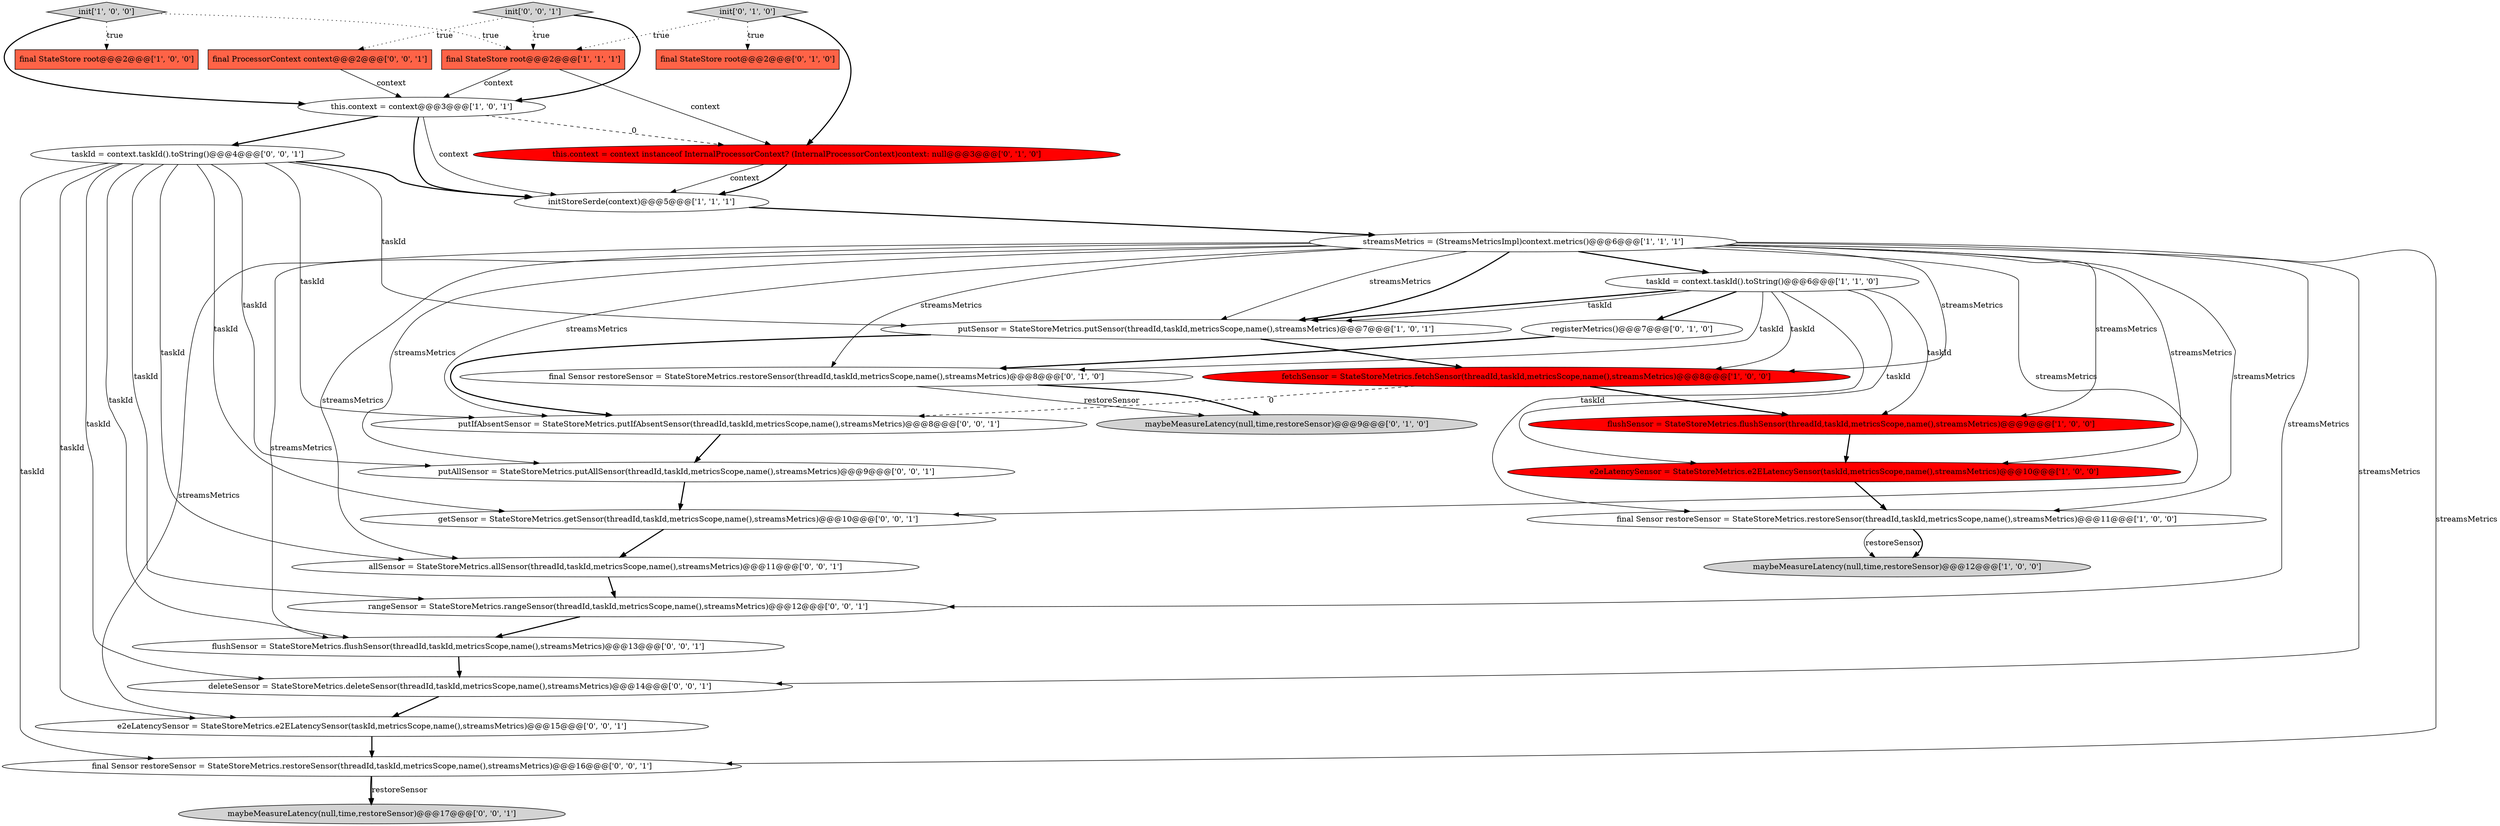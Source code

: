 digraph {
1 [style = filled, label = "init['1', '0', '0']", fillcolor = lightgray, shape = diamond image = "AAA0AAABBB1BBB"];
4 [style = filled, label = "putSensor = StateStoreMetrics.putSensor(threadId,taskId,metricsScope,name(),streamsMetrics)@@@7@@@['1', '0', '1']", fillcolor = white, shape = ellipse image = "AAA0AAABBB1BBB"];
23 [style = filled, label = "final ProcessorContext context@@@2@@@['0', '0', '1']", fillcolor = tomato, shape = box image = "AAA0AAABBB3BBB"];
27 [style = filled, label = "flushSensor = StateStoreMetrics.flushSensor(threadId,taskId,metricsScope,name(),streamsMetrics)@@@13@@@['0', '0', '1']", fillcolor = white, shape = ellipse image = "AAA0AAABBB3BBB"];
21 [style = filled, label = "getSensor = StateStoreMetrics.getSensor(threadId,taskId,metricsScope,name(),streamsMetrics)@@@10@@@['0', '0', '1']", fillcolor = white, shape = ellipse image = "AAA0AAABBB3BBB"];
10 [style = filled, label = "e2eLatencySensor = StateStoreMetrics.e2ELatencySensor(taskId,metricsScope,name(),streamsMetrics)@@@10@@@['1', '0', '0']", fillcolor = red, shape = ellipse image = "AAA1AAABBB1BBB"];
7 [style = filled, label = "this.context = context@@@3@@@['1', '0', '1']", fillcolor = white, shape = ellipse image = "AAA0AAABBB1BBB"];
12 [style = filled, label = "final StateStore root@@@2@@@['1', '1', '1']", fillcolor = tomato, shape = box image = "AAA0AAABBB1BBB"];
16 [style = filled, label = "final Sensor restoreSensor = StateStoreMetrics.restoreSensor(threadId,taskId,metricsScope,name(),streamsMetrics)@@@8@@@['0', '1', '0']", fillcolor = white, shape = ellipse image = "AAA0AAABBB2BBB"];
2 [style = filled, label = "flushSensor = StateStoreMetrics.flushSensor(threadId,taskId,metricsScope,name(),streamsMetrics)@@@9@@@['1', '0', '0']", fillcolor = red, shape = ellipse image = "AAA1AAABBB1BBB"];
8 [style = filled, label = "final StateStore root@@@2@@@['1', '0', '0']", fillcolor = tomato, shape = box image = "AAA0AAABBB1BBB"];
0 [style = filled, label = "final Sensor restoreSensor = StateStoreMetrics.restoreSensor(threadId,taskId,metricsScope,name(),streamsMetrics)@@@11@@@['1', '0', '0']", fillcolor = white, shape = ellipse image = "AAA0AAABBB1BBB"];
26 [style = filled, label = "deleteSensor = StateStoreMetrics.deleteSensor(threadId,taskId,metricsScope,name(),streamsMetrics)@@@14@@@['0', '0', '1']", fillcolor = white, shape = ellipse image = "AAA0AAABBB3BBB"];
17 [style = filled, label = "maybeMeasureLatency(null,time,restoreSensor)@@@9@@@['0', '1', '0']", fillcolor = lightgray, shape = ellipse image = "AAA0AAABBB2BBB"];
25 [style = filled, label = "e2eLatencySensor = StateStoreMetrics.e2ELatencySensor(taskId,metricsScope,name(),streamsMetrics)@@@15@@@['0', '0', '1']", fillcolor = white, shape = ellipse image = "AAA0AAABBB3BBB"];
31 [style = filled, label = "maybeMeasureLatency(null,time,restoreSensor)@@@17@@@['0', '0', '1']", fillcolor = lightgray, shape = ellipse image = "AAA0AAABBB3BBB"];
13 [style = filled, label = "this.context = context instanceof InternalProcessorContext? (InternalProcessorContext)context: null@@@3@@@['0', '1', '0']", fillcolor = red, shape = ellipse image = "AAA1AAABBB2BBB"];
22 [style = filled, label = "putIfAbsentSensor = StateStoreMetrics.putIfAbsentSensor(threadId,taskId,metricsScope,name(),streamsMetrics)@@@8@@@['0', '0', '1']", fillcolor = white, shape = ellipse image = "AAA0AAABBB3BBB"];
14 [style = filled, label = "init['0', '1', '0']", fillcolor = lightgray, shape = diamond image = "AAA0AAABBB2BBB"];
18 [style = filled, label = "registerMetrics()@@@7@@@['0', '1', '0']", fillcolor = white, shape = ellipse image = "AAA0AAABBB2BBB"];
9 [style = filled, label = "taskId = context.taskId().toString()@@@6@@@['1', '1', '0']", fillcolor = white, shape = ellipse image = "AAA0AAABBB1BBB"];
19 [style = filled, label = "final Sensor restoreSensor = StateStoreMetrics.restoreSensor(threadId,taskId,metricsScope,name(),streamsMetrics)@@@16@@@['0', '0', '1']", fillcolor = white, shape = ellipse image = "AAA0AAABBB3BBB"];
15 [style = filled, label = "final StateStore root@@@2@@@['0', '1', '0']", fillcolor = tomato, shape = box image = "AAA0AAABBB2BBB"];
24 [style = filled, label = "allSensor = StateStoreMetrics.allSensor(threadId,taskId,metricsScope,name(),streamsMetrics)@@@11@@@['0', '0', '1']", fillcolor = white, shape = ellipse image = "AAA0AAABBB3BBB"];
6 [style = filled, label = "fetchSensor = StateStoreMetrics.fetchSensor(threadId,taskId,metricsScope,name(),streamsMetrics)@@@8@@@['1', '0', '0']", fillcolor = red, shape = ellipse image = "AAA1AAABBB1BBB"];
5 [style = filled, label = "initStoreSerde(context)@@@5@@@['1', '1', '1']", fillcolor = white, shape = ellipse image = "AAA0AAABBB1BBB"];
30 [style = filled, label = "putAllSensor = StateStoreMetrics.putAllSensor(threadId,taskId,metricsScope,name(),streamsMetrics)@@@9@@@['0', '0', '1']", fillcolor = white, shape = ellipse image = "AAA0AAABBB3BBB"];
28 [style = filled, label = "rangeSensor = StateStoreMetrics.rangeSensor(threadId,taskId,metricsScope,name(),streamsMetrics)@@@12@@@['0', '0', '1']", fillcolor = white, shape = ellipse image = "AAA0AAABBB3BBB"];
29 [style = filled, label = "init['0', '0', '1']", fillcolor = lightgray, shape = diamond image = "AAA0AAABBB3BBB"];
11 [style = filled, label = "maybeMeasureLatency(null,time,restoreSensor)@@@12@@@['1', '0', '0']", fillcolor = lightgray, shape = ellipse image = "AAA0AAABBB1BBB"];
3 [style = filled, label = "streamsMetrics = (StreamsMetricsImpl)context.metrics()@@@6@@@['1', '1', '1']", fillcolor = white, shape = ellipse image = "AAA0AAABBB1BBB"];
20 [style = filled, label = "taskId = context.taskId().toString()@@@4@@@['0', '0', '1']", fillcolor = white, shape = ellipse image = "AAA0AAABBB3BBB"];
3->4 [style = solid, label="streamsMetrics"];
3->19 [style = solid, label="streamsMetrics"];
5->3 [style = bold, label=""];
24->28 [style = bold, label=""];
20->27 [style = solid, label="taskId"];
16->17 [style = solid, label="restoreSensor"];
3->30 [style = solid, label="streamsMetrics"];
12->7 [style = solid, label="context"];
3->22 [style = solid, label="streamsMetrics"];
14->12 [style = dotted, label="true"];
20->19 [style = solid, label="taskId"];
3->27 [style = solid, label="streamsMetrics"];
4->6 [style = bold, label=""];
19->31 [style = bold, label=""];
20->30 [style = solid, label="taskId"];
9->4 [style = bold, label=""];
9->2 [style = solid, label="taskId"];
26->25 [style = bold, label=""];
3->6 [style = solid, label="streamsMetrics"];
0->11 [style = solid, label="restoreSensor"];
3->10 [style = solid, label="streamsMetrics"];
3->21 [style = solid, label="streamsMetrics"];
0->11 [style = bold, label=""];
20->4 [style = solid, label="taskId"];
20->24 [style = solid, label="taskId"];
3->26 [style = solid, label="streamsMetrics"];
21->24 [style = bold, label=""];
29->23 [style = dotted, label="true"];
16->17 [style = bold, label=""];
9->4 [style = solid, label="taskId"];
7->20 [style = bold, label=""];
29->12 [style = dotted, label="true"];
9->6 [style = solid, label="taskId"];
3->28 [style = solid, label="streamsMetrics"];
2->10 [style = bold, label=""];
20->28 [style = solid, label="taskId"];
1->7 [style = bold, label=""];
3->24 [style = solid, label="streamsMetrics"];
20->22 [style = solid, label="taskId"];
3->4 [style = bold, label=""];
23->7 [style = solid, label="context"];
22->30 [style = bold, label=""];
6->22 [style = dashed, label="0"];
9->10 [style = solid, label="taskId"];
3->2 [style = solid, label="streamsMetrics"];
6->2 [style = bold, label=""];
20->5 [style = bold, label=""];
3->0 [style = solid, label="streamsMetrics"];
13->5 [style = solid, label="context"];
3->9 [style = bold, label=""];
14->15 [style = dotted, label="true"];
7->5 [style = bold, label=""];
30->21 [style = bold, label=""];
20->26 [style = solid, label="taskId"];
19->31 [style = solid, label="restoreSensor"];
9->0 [style = solid, label="taskId"];
9->18 [style = bold, label=""];
3->16 [style = solid, label="streamsMetrics"];
9->16 [style = solid, label="taskId"];
20->25 [style = solid, label="taskId"];
7->5 [style = solid, label="context"];
3->25 [style = solid, label="streamsMetrics"];
10->0 [style = bold, label=""];
1->12 [style = dotted, label="true"];
25->19 [style = bold, label=""];
1->8 [style = dotted, label="true"];
7->13 [style = dashed, label="0"];
20->21 [style = solid, label="taskId"];
13->5 [style = bold, label=""];
29->7 [style = bold, label=""];
28->27 [style = bold, label=""];
14->13 [style = bold, label=""];
12->13 [style = solid, label="context"];
4->22 [style = bold, label=""];
27->26 [style = bold, label=""];
18->16 [style = bold, label=""];
}
